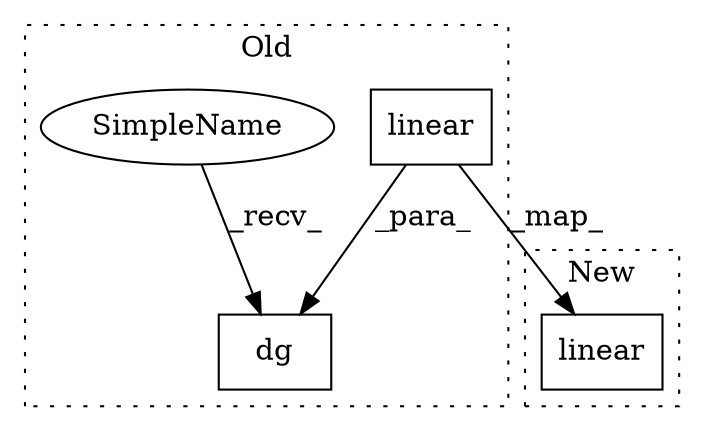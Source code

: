 digraph G {
subgraph cluster0 {
1 [label="linear" a="32" s="2853,2861" l="7,1" shape="box"];
3 [label="dg" a="32" s="2845,2862" l="3,1" shape="box"];
4 [label="SimpleName" a="42" s="2840" l="4" shape="ellipse"];
label = "Old";
style="dotted";
}
subgraph cluster1 {
2 [label="linear" a="32" s="779,787" l="7,1" shape="box"];
label = "New";
style="dotted";
}
1 -> 3 [label="_para_"];
1 -> 2 [label="_map_"];
4 -> 3 [label="_recv_"];
}